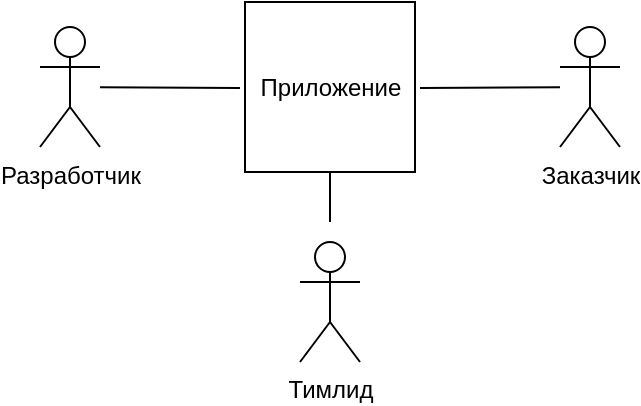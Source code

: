 <mxfile version="20.3.0" type="device"><diagram id="w0RxJVRoEHYcyJLkou3L" name="Страница 1"><mxGraphModel dx="1102" dy="1025" grid="1" gridSize="10" guides="1" tooltips="1" connect="1" arrows="1" fold="1" page="1" pageScale="1" pageWidth="827" pageHeight="1169" math="0" shadow="0"><root><mxCell id="0"/><mxCell id="1" parent="0"/><mxCell id="JT4XSSAhq86t5icq_rGV-1" value="Разработчик&lt;br&gt;" style="shape=umlActor;verticalLabelPosition=bottom;verticalAlign=top;html=1;outlineConnect=0;" parent="1" vertex="1"><mxGeometry x="40" y="42.5" width="30" height="60" as="geometry"/></mxCell><mxCell id="JT4XSSAhq86t5icq_rGV-13" value="Приложение" style="whiteSpace=wrap;html=1;aspect=fixed;" parent="1" vertex="1"><mxGeometry x="142.5" y="30" width="85" height="85" as="geometry"/></mxCell><mxCell id="JT4XSSAhq86t5icq_rGV-14" value="Заказчик" style="shape=umlActor;verticalLabelPosition=bottom;verticalAlign=top;html=1;outlineConnect=0;" parent="1" vertex="1"><mxGeometry x="300" y="42.5" width="30" height="60" as="geometry"/></mxCell><mxCell id="JT4XSSAhq86t5icq_rGV-16" value="" style="endArrow=none;html=1;rounded=0;" parent="1" source="JT4XSSAhq86t5icq_rGV-1" edge="1"><mxGeometry width="50" height="50" relative="1" as="geometry"><mxPoint x="70" y="70" as="sourcePoint"/><mxPoint x="140" y="73" as="targetPoint"/></mxGeometry></mxCell><mxCell id="JT4XSSAhq86t5icq_rGV-18" value="" style="endArrow=none;html=1;rounded=0;" parent="1" target="JT4XSSAhq86t5icq_rGV-14" edge="1"><mxGeometry width="50" height="50" relative="1" as="geometry"><mxPoint x="230" y="73" as="sourcePoint"/><mxPoint x="290" y="70" as="targetPoint"/></mxGeometry></mxCell><mxCell id="0TZZTaHAaCXbgaxr1kUr-1" value="Тимлид" style="shape=umlActor;verticalLabelPosition=bottom;verticalAlign=top;html=1;outlineConnect=0;" parent="1" vertex="1"><mxGeometry x="170" y="150" width="30" height="60" as="geometry"/></mxCell><mxCell id="0TZZTaHAaCXbgaxr1kUr-2" value="" style="endArrow=none;html=1;rounded=0;entryX=0.5;entryY=1;entryDx=0;entryDy=0;" parent="1" target="JT4XSSAhq86t5icq_rGV-13" edge="1"><mxGeometry width="50" height="50" relative="1" as="geometry"><mxPoint x="185" y="140" as="sourcePoint"/><mxPoint x="260" y="210" as="targetPoint"/></mxGeometry></mxCell></root></mxGraphModel></diagram></mxfile>